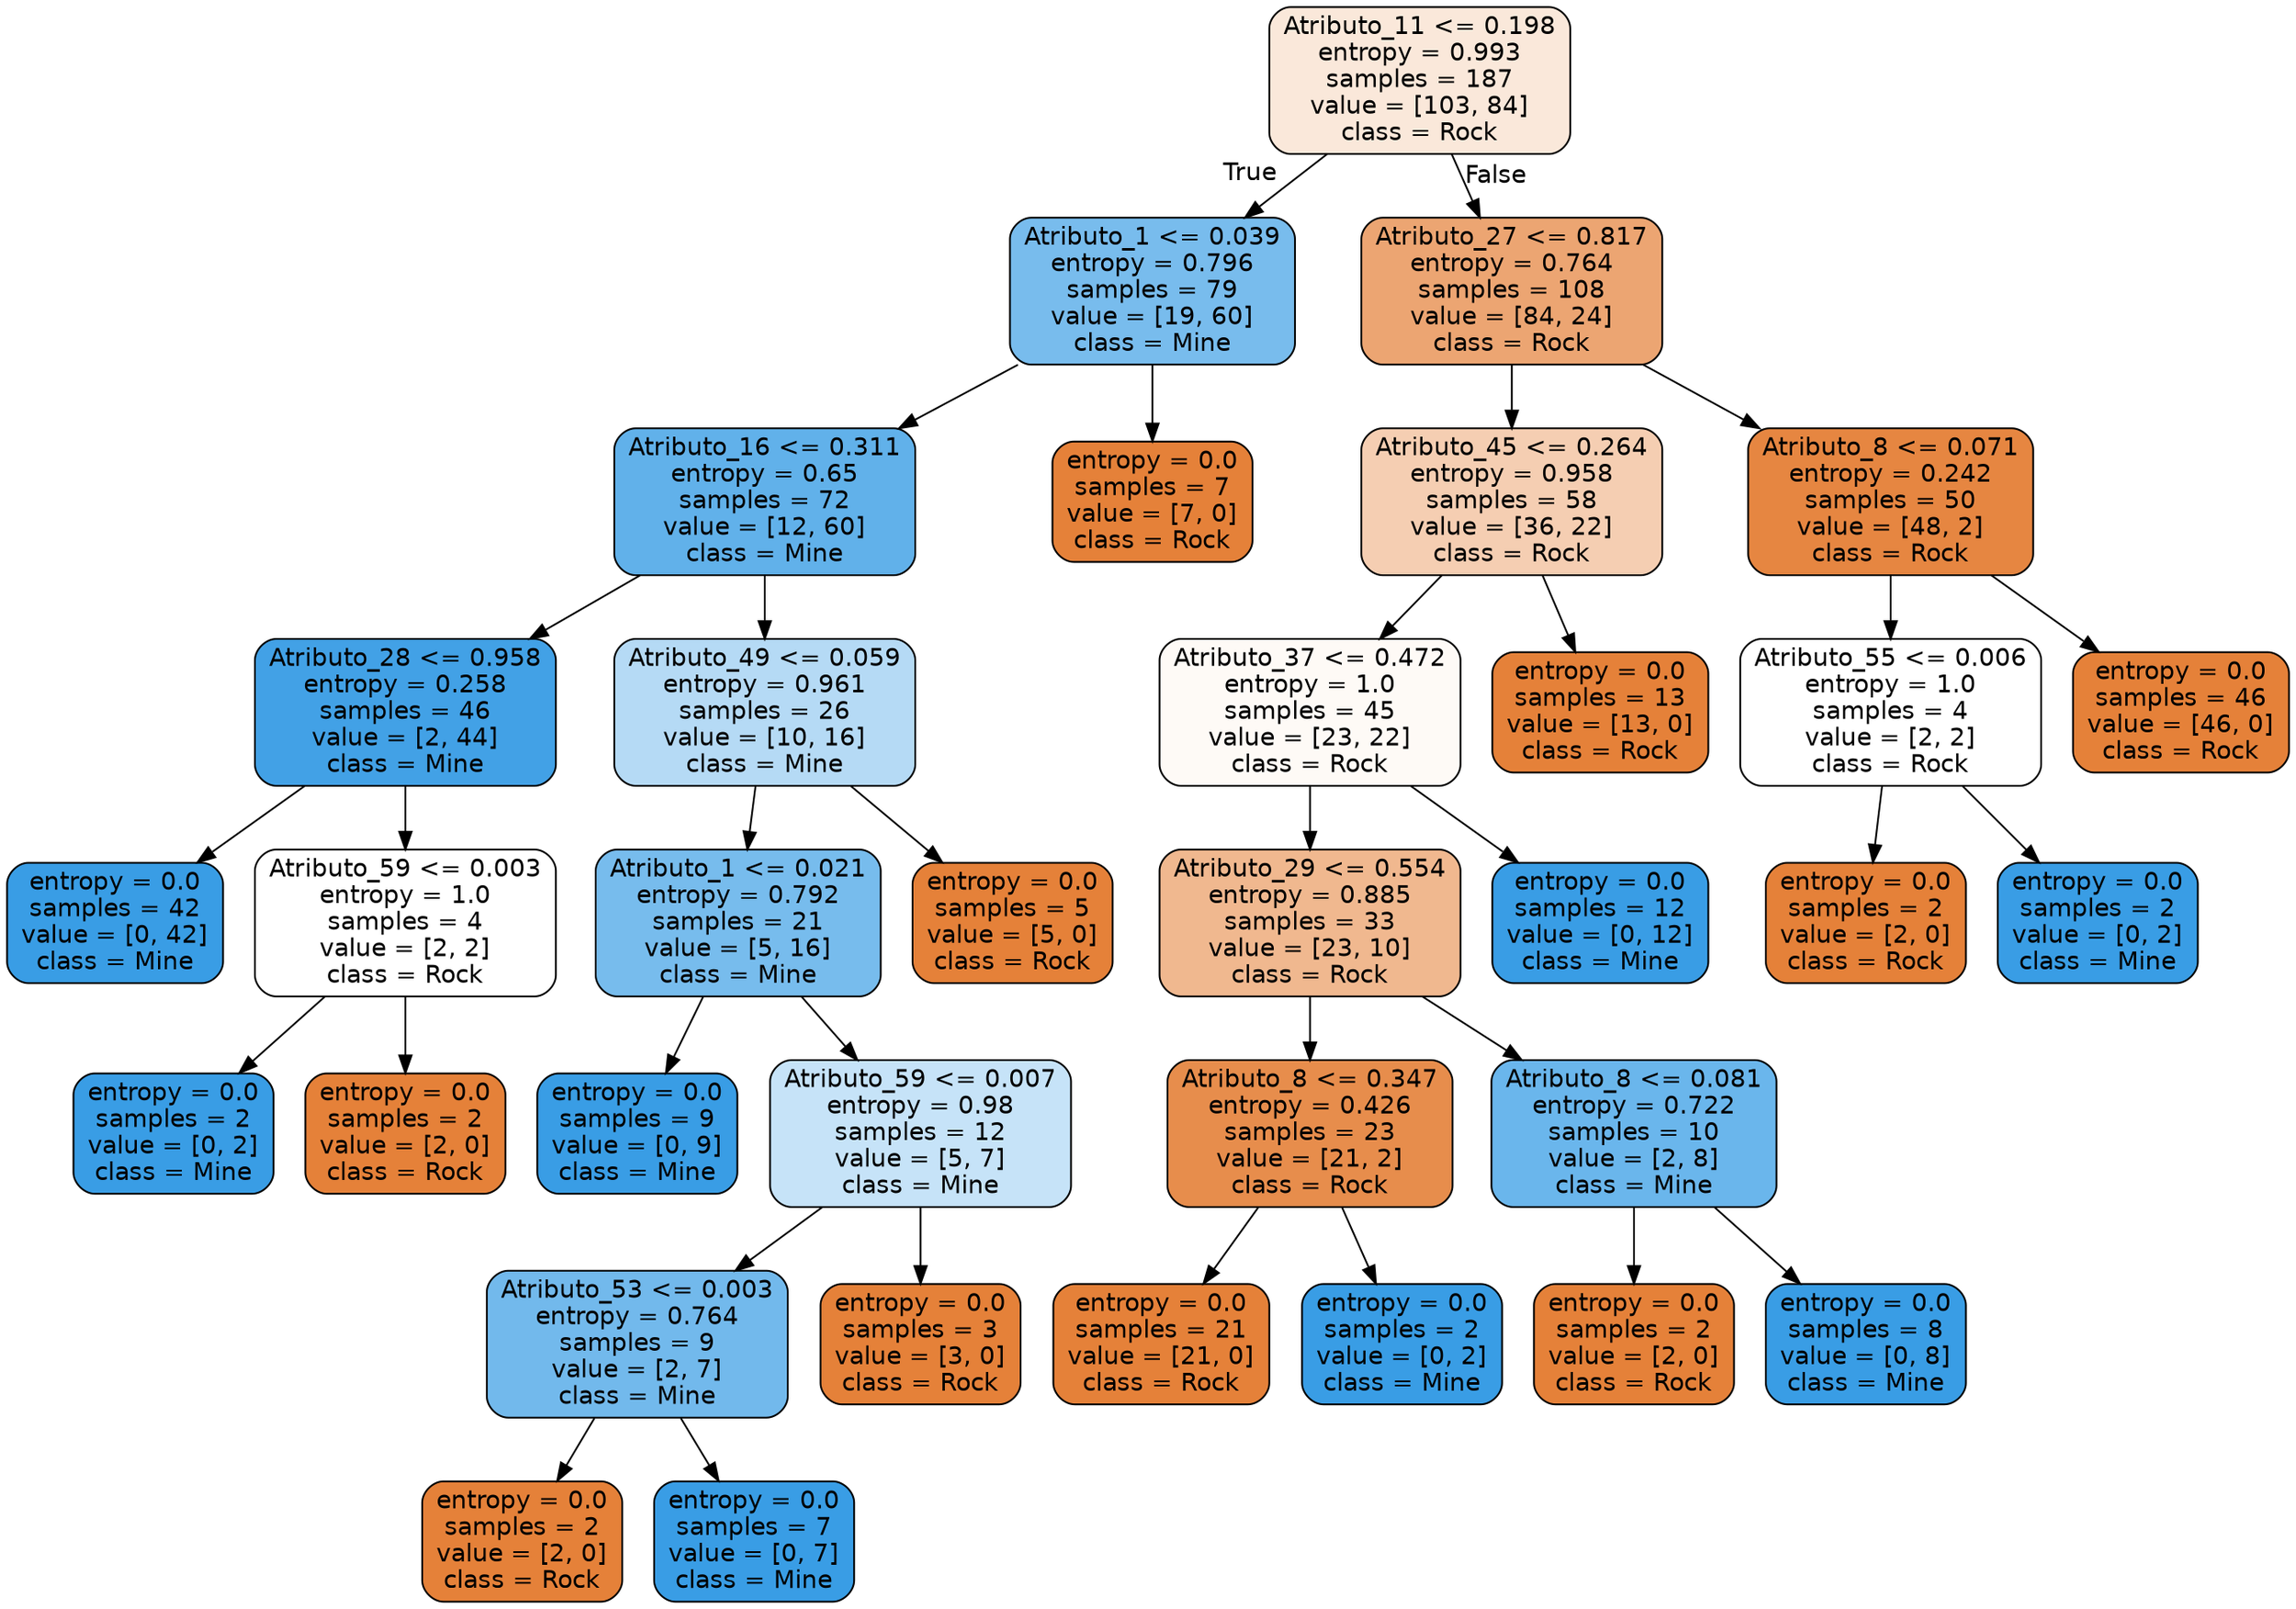 digraph Tree {
node [shape=box, style="filled, rounded", color="black", fontname="helvetica"] ;
edge [fontname="helvetica"] ;
0 [label="Atributo_11 <= 0.198\nentropy = 0.993\nsamples = 187\nvalue = [103, 84]\nclass = Rock", fillcolor="#fae8da"] ;
1 [label="Atributo_1 <= 0.039\nentropy = 0.796\nsamples = 79\nvalue = [19, 60]\nclass = Mine", fillcolor="#78bced"] ;
0 -> 1 [labeldistance=2.5, labelangle=45, headlabel="True"] ;
2 [label="Atributo_16 <= 0.311\nentropy = 0.65\nsamples = 72\nvalue = [12, 60]\nclass = Mine", fillcolor="#61b1ea"] ;
1 -> 2 ;
3 [label="Atributo_28 <= 0.958\nentropy = 0.258\nsamples = 46\nvalue = [2, 44]\nclass = Mine", fillcolor="#42a1e6"] ;
2 -> 3 ;
4 [label="entropy = 0.0\nsamples = 42\nvalue = [0, 42]\nclass = Mine", fillcolor="#399de5"] ;
3 -> 4 ;
5 [label="Atributo_59 <= 0.003\nentropy = 1.0\nsamples = 4\nvalue = [2, 2]\nclass = Rock", fillcolor="#ffffff"] ;
3 -> 5 ;
6 [label="entropy = 0.0\nsamples = 2\nvalue = [0, 2]\nclass = Mine", fillcolor="#399de5"] ;
5 -> 6 ;
7 [label="entropy = 0.0\nsamples = 2\nvalue = [2, 0]\nclass = Rock", fillcolor="#e58139"] ;
5 -> 7 ;
8 [label="Atributo_49 <= 0.059\nentropy = 0.961\nsamples = 26\nvalue = [10, 16]\nclass = Mine", fillcolor="#b5daf5"] ;
2 -> 8 ;
9 [label="Atributo_1 <= 0.021\nentropy = 0.792\nsamples = 21\nvalue = [5, 16]\nclass = Mine", fillcolor="#77bced"] ;
8 -> 9 ;
10 [label="entropy = 0.0\nsamples = 9\nvalue = [0, 9]\nclass = Mine", fillcolor="#399de5"] ;
9 -> 10 ;
11 [label="Atributo_59 <= 0.007\nentropy = 0.98\nsamples = 12\nvalue = [5, 7]\nclass = Mine", fillcolor="#c6e3f8"] ;
9 -> 11 ;
12 [label="Atributo_53 <= 0.003\nentropy = 0.764\nsamples = 9\nvalue = [2, 7]\nclass = Mine", fillcolor="#72b9ec"] ;
11 -> 12 ;
13 [label="entropy = 0.0\nsamples = 2\nvalue = [2, 0]\nclass = Rock", fillcolor="#e58139"] ;
12 -> 13 ;
14 [label="entropy = 0.0\nsamples = 7\nvalue = [0, 7]\nclass = Mine", fillcolor="#399de5"] ;
12 -> 14 ;
15 [label="entropy = 0.0\nsamples = 3\nvalue = [3, 0]\nclass = Rock", fillcolor="#e58139"] ;
11 -> 15 ;
16 [label="entropy = 0.0\nsamples = 5\nvalue = [5, 0]\nclass = Rock", fillcolor="#e58139"] ;
8 -> 16 ;
17 [label="entropy = 0.0\nsamples = 7\nvalue = [7, 0]\nclass = Rock", fillcolor="#e58139"] ;
1 -> 17 ;
18 [label="Atributo_27 <= 0.817\nentropy = 0.764\nsamples = 108\nvalue = [84, 24]\nclass = Rock", fillcolor="#eca572"] ;
0 -> 18 [labeldistance=2.5, labelangle=-45, headlabel="False"] ;
19 [label="Atributo_45 <= 0.264\nentropy = 0.958\nsamples = 58\nvalue = [36, 22]\nclass = Rock", fillcolor="#f5ceb2"] ;
18 -> 19 ;
20 [label="Atributo_37 <= 0.472\nentropy = 1.0\nsamples = 45\nvalue = [23, 22]\nclass = Rock", fillcolor="#fefaf6"] ;
19 -> 20 ;
21 [label="Atributo_29 <= 0.554\nentropy = 0.885\nsamples = 33\nvalue = [23, 10]\nclass = Rock", fillcolor="#f0b88f"] ;
20 -> 21 ;
22 [label="Atributo_8 <= 0.347\nentropy = 0.426\nsamples = 23\nvalue = [21, 2]\nclass = Rock", fillcolor="#e78d4c"] ;
21 -> 22 ;
23 [label="entropy = 0.0\nsamples = 21\nvalue = [21, 0]\nclass = Rock", fillcolor="#e58139"] ;
22 -> 23 ;
24 [label="entropy = 0.0\nsamples = 2\nvalue = [0, 2]\nclass = Mine", fillcolor="#399de5"] ;
22 -> 24 ;
25 [label="Atributo_8 <= 0.081\nentropy = 0.722\nsamples = 10\nvalue = [2, 8]\nclass = Mine", fillcolor="#6ab6ec"] ;
21 -> 25 ;
26 [label="entropy = 0.0\nsamples = 2\nvalue = [2, 0]\nclass = Rock", fillcolor="#e58139"] ;
25 -> 26 ;
27 [label="entropy = 0.0\nsamples = 8\nvalue = [0, 8]\nclass = Mine", fillcolor="#399de5"] ;
25 -> 27 ;
28 [label="entropy = 0.0\nsamples = 12\nvalue = [0, 12]\nclass = Mine", fillcolor="#399de5"] ;
20 -> 28 ;
29 [label="entropy = 0.0\nsamples = 13\nvalue = [13, 0]\nclass = Rock", fillcolor="#e58139"] ;
19 -> 29 ;
30 [label="Atributo_8 <= 0.071\nentropy = 0.242\nsamples = 50\nvalue = [48, 2]\nclass = Rock", fillcolor="#e68641"] ;
18 -> 30 ;
31 [label="Atributo_55 <= 0.006\nentropy = 1.0\nsamples = 4\nvalue = [2, 2]\nclass = Rock", fillcolor="#ffffff"] ;
30 -> 31 ;
32 [label="entropy = 0.0\nsamples = 2\nvalue = [2, 0]\nclass = Rock", fillcolor="#e58139"] ;
31 -> 32 ;
33 [label="entropy = 0.0\nsamples = 2\nvalue = [0, 2]\nclass = Mine", fillcolor="#399de5"] ;
31 -> 33 ;
34 [label="entropy = 0.0\nsamples = 46\nvalue = [46, 0]\nclass = Rock", fillcolor="#e58139"] ;
30 -> 34 ;
}